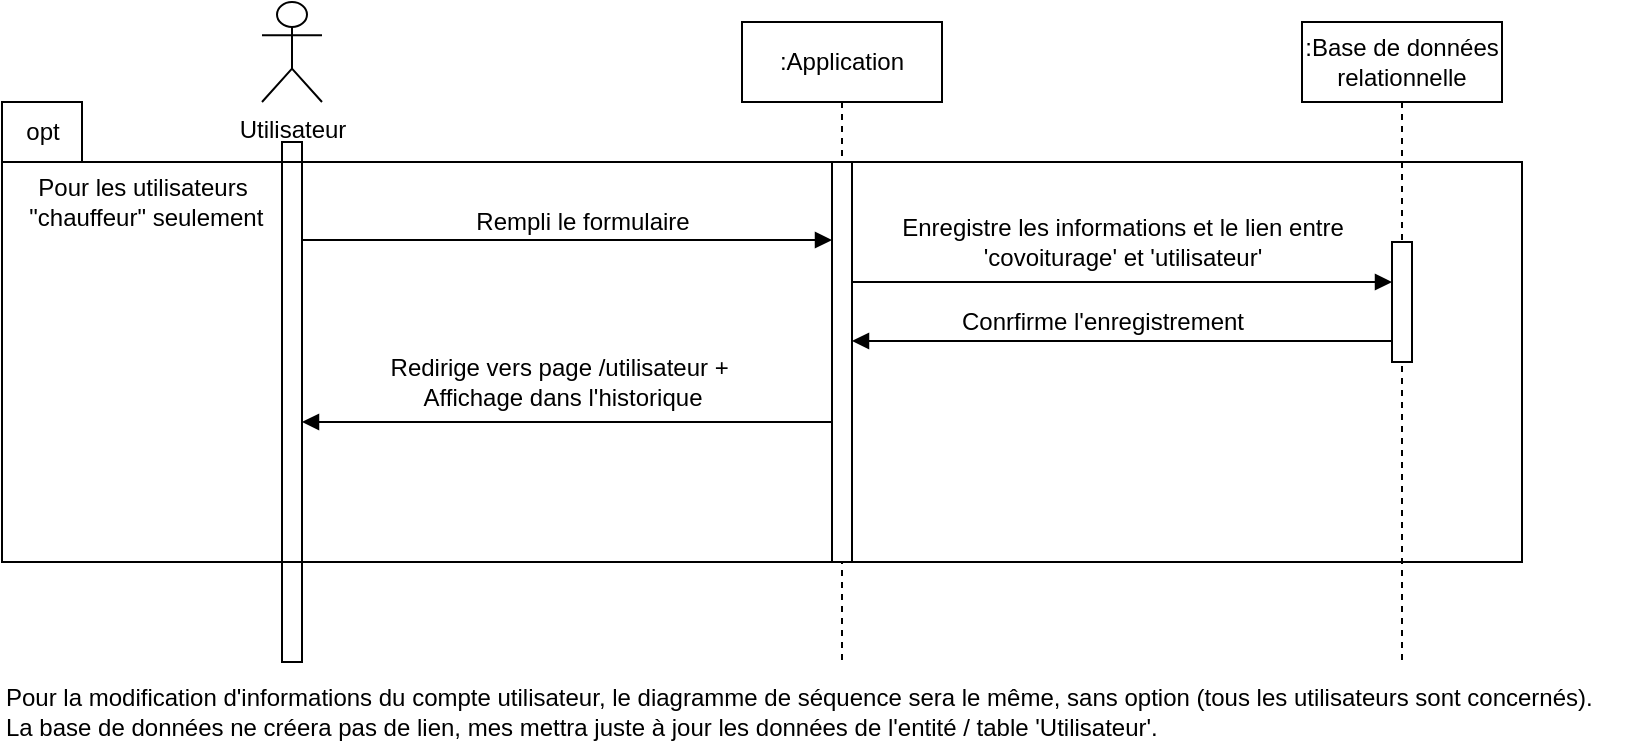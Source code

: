<mxfile version="26.0.9">
  <diagram name="Page-1" id="2YBvvXClWsGukQMizWep">
    <mxGraphModel dx="1750" dy="820" grid="1" gridSize="10" guides="1" tooltips="1" connect="1" arrows="1" fold="1" page="1" pageScale="1" pageWidth="850" pageHeight="1100" math="0" shadow="0">
      <root>
        <mxCell id="0" />
        <mxCell id="1" parent="0" />
        <mxCell id="aM9ryv3xv72pqoxQDRHE-1" value=":Application" style="shape=umlLifeline;perimeter=lifelinePerimeter;whiteSpace=wrap;html=1;container=0;dropTarget=0;collapsible=0;recursiveResize=0;outlineConnect=0;portConstraint=eastwest;newEdgeStyle={&quot;edgeStyle&quot;:&quot;elbowEdgeStyle&quot;,&quot;elbow&quot;:&quot;vertical&quot;,&quot;curved&quot;:0,&quot;rounded&quot;:0};" parent="1" vertex="1">
          <mxGeometry x="310" y="40" width="100" height="320" as="geometry" />
        </mxCell>
        <mxCell id="aM9ryv3xv72pqoxQDRHE-5" value=":Base de données relationnelle" style="shape=umlLifeline;perimeter=lifelinePerimeter;whiteSpace=wrap;html=1;container=0;dropTarget=0;collapsible=0;recursiveResize=0;outlineConnect=0;portConstraint=eastwest;newEdgeStyle={&quot;edgeStyle&quot;:&quot;elbowEdgeStyle&quot;,&quot;elbow&quot;:&quot;vertical&quot;,&quot;curved&quot;:0,&quot;rounded&quot;:0};" parent="1" vertex="1">
          <mxGeometry x="590" y="40" width="100" height="320" as="geometry" />
        </mxCell>
        <mxCell id="aM9ryv3xv72pqoxQDRHE-6" value="" style="html=1;points=[];perimeter=orthogonalPerimeter;outlineConnect=0;targetShapes=umlLifeline;portConstraint=eastwest;newEdgeStyle={&quot;edgeStyle&quot;:&quot;elbowEdgeStyle&quot;,&quot;elbow&quot;:&quot;vertical&quot;,&quot;curved&quot;:0,&quot;rounded&quot;:0};" parent="aM9ryv3xv72pqoxQDRHE-5" vertex="1">
          <mxGeometry x="45" y="110" width="10" height="60" as="geometry" />
        </mxCell>
        <mxCell id="RJLVJxDMmFZqVFZCEAZF-1" value="Utilisateur&lt;div&gt;&lt;br&gt;&lt;/div&gt;" style="shape=umlActor;verticalLabelPosition=bottom;verticalAlign=top;html=1;outlineConnect=0;" parent="1" vertex="1">
          <mxGeometry x="70" y="30" width="30" height="50" as="geometry" />
        </mxCell>
        <mxCell id="RJLVJxDMmFZqVFZCEAZF-2" value="" style="html=1;points=[];perimeter=orthogonalPerimeter;outlineConnect=0;targetShapes=umlLifeline;portConstraint=eastwest;newEdgeStyle={&quot;edgeStyle&quot;:&quot;elbowEdgeStyle&quot;,&quot;elbow&quot;:&quot;vertical&quot;,&quot;curved&quot;:0,&quot;rounded&quot;:0};" parent="1" vertex="1">
          <mxGeometry x="80" y="100" width="10" height="260" as="geometry" />
        </mxCell>
        <mxCell id="aM9ryv3xv72pqoxQDRHE-2" value="" style="html=1;points=[];perimeter=orthogonalPerimeter;outlineConnect=0;targetShapes=umlLifeline;portConstraint=eastwest;newEdgeStyle={&quot;edgeStyle&quot;:&quot;elbowEdgeStyle&quot;,&quot;elbow&quot;:&quot;vertical&quot;,&quot;curved&quot;:0,&quot;rounded&quot;:0};" parent="1" vertex="1">
          <mxGeometry x="355" y="110" width="10" height="200" as="geometry" />
        </mxCell>
        <mxCell id="RJLVJxDMmFZqVFZCEAZF-31" value="" style="html=1;verticalAlign=bottom;endArrow=block;edgeStyle=elbowEdgeStyle;elbow=vertical;curved=0;rounded=0;" parent="1" edge="1">
          <mxGeometry relative="1" as="geometry">
            <mxPoint x="355" y="240" as="sourcePoint" />
            <Array as="points">
              <mxPoint x="300" y="240" />
            </Array>
            <mxPoint x="90" y="240" as="targetPoint" />
          </mxGeometry>
        </mxCell>
        <mxCell id="RJLVJxDMmFZqVFZCEAZF-32" value="Redirige vers page /utilisateur +&amp;nbsp;&lt;div&gt;Affichage dans l&#39;historique&lt;/div&gt;" style="edgeLabel;html=1;align=center;verticalAlign=middle;resizable=0;points=[];fontSize=12;" parent="RJLVJxDMmFZqVFZCEAZF-31" vertex="1" connectable="0">
          <mxGeometry x="0.185" y="-2" relative="1" as="geometry">
            <mxPoint x="22" y="-18" as="offset" />
          </mxGeometry>
        </mxCell>
        <mxCell id="RJLVJxDMmFZqVFZCEAZF-49" value="" style="html=1;verticalAlign=bottom;endArrow=block;edgeStyle=elbowEdgeStyle;elbow=vertical;curved=0;rounded=0;" parent="1" edge="1">
          <mxGeometry x="0.003" relative="1" as="geometry">
            <mxPoint x="140" y="149" as="sourcePoint" />
            <Array as="points">
              <mxPoint x="90" y="149" />
            </Array>
            <mxPoint x="355" y="149" as="targetPoint" />
            <mxPoint as="offset" />
          </mxGeometry>
        </mxCell>
        <mxCell id="RJLVJxDMmFZqVFZCEAZF-50" value="&lt;div&gt;Rempli le formulaire&lt;/div&gt;" style="edgeLabel;html=1;align=center;verticalAlign=middle;resizable=0;points=[];fontSize=12;" parent="1" vertex="1" connectable="0">
          <mxGeometry x="230" y="140" as="geometry" />
        </mxCell>
        <mxCell id="RJLVJxDMmFZqVFZCEAZF-54" value="" style="html=1;verticalAlign=bottom;endArrow=block;edgeStyle=elbowEdgeStyle;elbow=vertical;curved=0;rounded=0;" parent="1" edge="1">
          <mxGeometry x="0.003" relative="1" as="geometry">
            <mxPoint x="365" y="170" as="sourcePoint" />
            <Array as="points">
              <mxPoint x="365" y="170" />
            </Array>
            <mxPoint x="635" y="170" as="targetPoint" />
            <mxPoint as="offset" />
          </mxGeometry>
        </mxCell>
        <mxCell id="RJLVJxDMmFZqVFZCEAZF-56" value="" style="html=1;verticalAlign=bottom;endArrow=block;edgeStyle=elbowEdgeStyle;elbow=vertical;curved=0;rounded=0;" parent="1" edge="1">
          <mxGeometry relative="1" as="geometry">
            <mxPoint x="635" y="199.5" as="sourcePoint" />
            <Array as="points">
              <mxPoint x="580" y="199.5" />
            </Array>
            <mxPoint x="365" y="199.5" as="targetPoint" />
          </mxGeometry>
        </mxCell>
        <mxCell id="RJLVJxDMmFZqVFZCEAZF-57" value="Conrfirme l&#39;enregistrement" style="edgeLabel;html=1;align=center;verticalAlign=middle;resizable=0;points=[];fontSize=12;" parent="RJLVJxDMmFZqVFZCEAZF-56" vertex="1" connectable="0">
          <mxGeometry x="0.185" y="-2" relative="1" as="geometry">
            <mxPoint x="15" y="-8" as="offset" />
          </mxGeometry>
        </mxCell>
        <mxCell id="4Cw-wHZQrq8_B1ba8mWh-1" value="" style="shape=folder;fontStyle=1;spacingTop=10;tabWidth=40;tabHeight=30;tabPosition=left;html=1;whiteSpace=wrap;fillColor=none;" vertex="1" parent="1">
          <mxGeometry x="-60" y="80" width="760" height="230" as="geometry" />
        </mxCell>
        <mxCell id="4Cw-wHZQrq8_B1ba8mWh-2" value="opt" style="text;html=1;align=center;verticalAlign=middle;resizable=0;points=[];autosize=1;strokeColor=none;fillColor=none;" vertex="1" parent="1">
          <mxGeometry x="-60" y="80" width="40" height="30" as="geometry" />
        </mxCell>
        <mxCell id="4Cw-wHZQrq8_B1ba8mWh-3" value="Pour les utilisateurs&lt;div&gt;&amp;nbsp;&quot;chauffeur&quot;&amp;nbsp;&lt;span style=&quot;background-color: transparent; color: light-dark(rgb(0, 0, 0), rgb(255, 255, 255));&quot;&gt;seulement&lt;/span&gt;&lt;/div&gt;" style="text;html=1;align=center;verticalAlign=middle;resizable=0;points=[];autosize=1;strokeColor=none;fillColor=none;" vertex="1" parent="1">
          <mxGeometry x="-60" y="110" width="140" height="40" as="geometry" />
        </mxCell>
        <mxCell id="RJLVJxDMmFZqVFZCEAZF-55" value="Enregistre les informations et le lien entre&lt;div&gt;&#39;covoiturage&#39; et &#39;utilisateur&#39;&lt;/div&gt;" style="text;html=1;align=center;verticalAlign=middle;resizable=0;points=[];autosize=1;strokeColor=none;fillColor=none;" parent="1" vertex="1">
          <mxGeometry x="380" y="130" width="240" height="40" as="geometry" />
        </mxCell>
        <mxCell id="4Cw-wHZQrq8_B1ba8mWh-6" value="Pour la modification d&#39;informations du compte utilisateur, le diagramme de séquence sera le même, sans option (tous les utilisateurs sont concernés).&amp;nbsp;&lt;div&gt;La base de données ne créera pas de lien, mes mettra juste à jour les données de l&#39;entité / table &#39;Utilisateur&#39;.&lt;/div&gt;" style="text;html=1;align=left;verticalAlign=middle;resizable=0;points=[];autosize=1;strokeColor=none;fillColor=none;" vertex="1" parent="1">
          <mxGeometry x="-60" y="365" width="820" height="40" as="geometry" />
        </mxCell>
      </root>
    </mxGraphModel>
  </diagram>
</mxfile>
